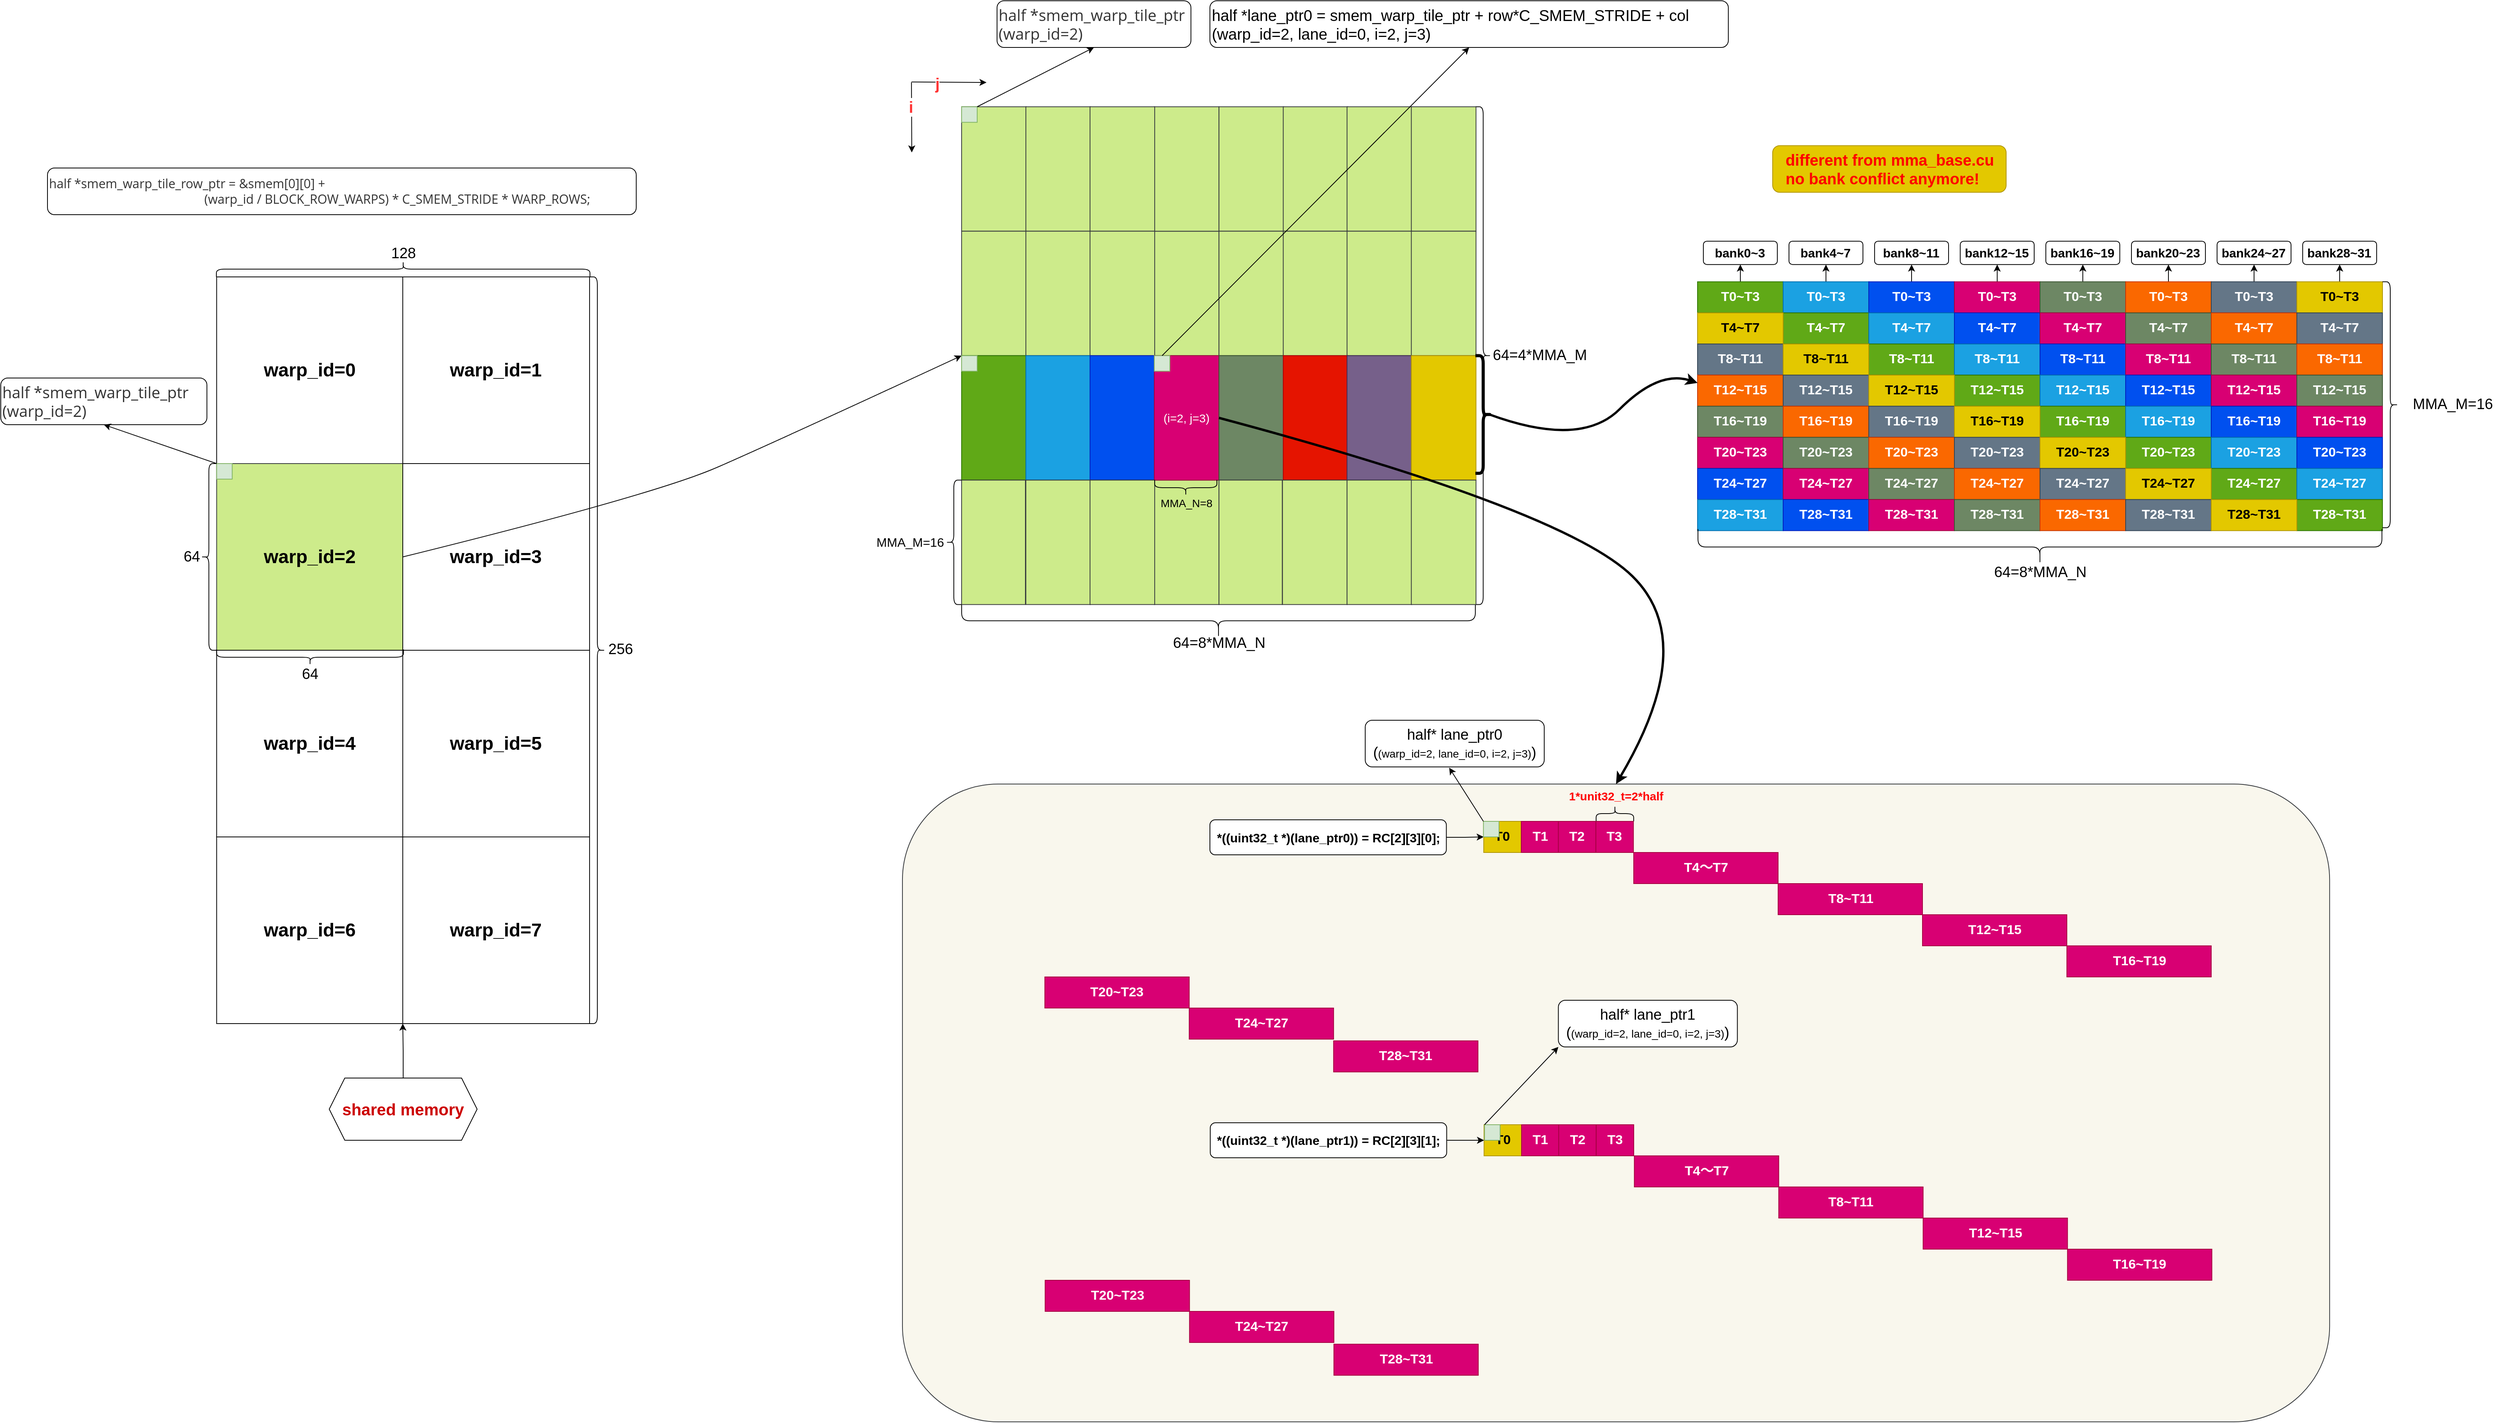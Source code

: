 <mxfile version="13.7.9" type="device"><diagram name="Page-1" id="_nR7e4XgD6fj8UJKNjDj"><mxGraphModel dx="4400" dy="-9368" grid="1" gridSize="10" guides="1" tooltips="1" connect="1" arrows="1" fold="1" page="1" pageScale="1" pageWidth="850" pageHeight="1100" math="0" shadow="0"><root><mxCell id="0"/><mxCell id="1" parent="0"/><mxCell id="BASvvJVavqTpIo9RgMH1-1875" value="" style="rounded=1;whiteSpace=wrap;html=1;fillColor=#f9f7ed;strokeColor=#36393d;" parent="1" vertex="1"><mxGeometry x="-501.53" y="12252" width="1833.64" height="820" as="geometry"/></mxCell><mxCell id="BASvvJVavqTpIo9RgMH1-1849" value="" style="rounded=0;whiteSpace=wrap;html=1;fillColor=#cdeb8b;strokeColor=#36393d;" parent="1" vertex="1"><mxGeometry x="-177.95" y="11861.25" width="83.09" height="160" as="geometry"/></mxCell><mxCell id="BASvvJVavqTpIo9RgMH1-1791" value="&lt;span style=&quot;box-sizing: border-box; caret-color: rgb(51, 51, 51); color: rgb(51, 51, 51); font-family: &amp;quot;Open Sans&amp;quot;, &amp;quot;Clear Sans&amp;quot;, &amp;quot;Helvetica Neue&amp;quot;, Helvetica, Arial, &amp;quot;Segoe UI Emoji&amp;quot;, sans-serif; font-size: 16px; orphans: 4; white-space-collapse: preserve; text-size-adjust: auto;&quot; class=&quot;md-plain md-expand&quot;&gt;half *smem_warp_tile_row_ptr = &amp;amp;smem[0][0]&lt;/span&gt;&lt;span style=&quot;box-sizing: border-box; caret-color: rgb(51, 51, 51); color: rgb(51, 51, 51); font-family: &amp;quot;Open Sans&amp;quot;, &amp;quot;Clear Sans&amp;quot;, &amp;quot;Helvetica Neue&amp;quot;, Helvetica, Arial, &amp;quot;Segoe UI Emoji&amp;quot;, sans-serif; font-size: 16px; orphans: 4; white-space-collapse: preserve; text-size-adjust: auto;&quot; class=&quot;md-plain md-expand&quot;&gt; + &lt;/span&gt;&lt;div style=&quot;&quot;&gt;&lt;span style=&quot;box-sizing: border-box; caret-color: rgb(51, 51, 51); color: rgb(51, 51, 51); font-family: &amp;quot;Open Sans&amp;quot;, &amp;quot;Clear Sans&amp;quot;, &amp;quot;Helvetica Neue&amp;quot;, Helvetica, Arial, &amp;quot;Segoe UI Emoji&amp;quot;, sans-serif; font-size: 16px; orphans: 4; white-space-collapse: preserve; text-size-adjust: auto;&quot; class=&quot;md-plain md-expand&quot;&gt;&lt;span style=&quot;white-space: pre;&quot;&gt;&#9;&lt;/span&gt;&lt;span style=&quot;white-space: pre;&quot;&gt;&#9;&lt;/span&gt;&lt;span style=&quot;white-space: pre;&quot;&gt;&#9;&lt;/span&gt;&lt;span style=&quot;white-space: pre;&quot;&gt;&#9;&lt;/span&gt;&lt;span style=&quot;white-space: pre;&quot;&gt;&#9;&lt;/span&gt;&lt;span style=&quot;white-space: pre;&quot;&gt;&#9;&lt;/span&gt;(warp_id / BLOCK_ROW_WARPS) * C_SMEM_STRIDE * WARP_ROWS;&lt;/span&gt;&lt;/div&gt;" style="rounded=1;whiteSpace=wrap;html=1;align=left;" parent="1" vertex="1"><mxGeometry x="-1600" y="11460" width="756.44" height="60" as="geometry"/></mxCell><mxCell id="BASvvJVavqTpIo9RgMH1-1794" value="&lt;b&gt;&lt;font style=&quot;font-size: 24px;&quot;&gt;warp_id=0&lt;/font&gt;&lt;/b&gt;" style="whiteSpace=wrap;html=1;aspect=fixed;" parent="1" vertex="1"><mxGeometry x="-1382.66" y="11600" width="240" height="240" as="geometry"/></mxCell><mxCell id="BASvvJVavqTpIo9RgMH1-1795" value="&lt;b&gt;&lt;font style=&quot;font-size: 24px;&quot;&gt;warp_id=1&lt;/font&gt;&lt;/b&gt;" style="whiteSpace=wrap;html=1;aspect=fixed;" parent="1" vertex="1"><mxGeometry x="-1143.52" y="11600" width="240" height="240" as="geometry"/></mxCell><mxCell id="BASvvJVavqTpIo9RgMH1-1796" value="&lt;b&gt;&lt;font style=&quot;font-size: 24px;&quot;&gt;warp_id=2&lt;/font&gt;&lt;/b&gt;" style="whiteSpace=wrap;html=1;aspect=fixed;fillColor=#cdeb8b;strokeColor=#36393d;" parent="1" vertex="1"><mxGeometry x="-1382.66" y="11840" width="240" height="240" as="geometry"/></mxCell><mxCell id="BASvvJVavqTpIo9RgMH1-1797" value="&lt;b&gt;&lt;font style=&quot;font-size: 24px;&quot;&gt;warp_id=3&lt;/font&gt;&lt;/b&gt;" style="whiteSpace=wrap;html=1;aspect=fixed;" parent="1" vertex="1"><mxGeometry x="-1143.52" y="11840" width="240" height="240" as="geometry"/></mxCell><mxCell id="BASvvJVavqTpIo9RgMH1-1798" value="&lt;b&gt;&lt;font style=&quot;font-size: 24px;&quot;&gt;warp_id=4&lt;/font&gt;&lt;/b&gt;" style="whiteSpace=wrap;html=1;aspect=fixed;" parent="1" vertex="1"><mxGeometry x="-1382.66" y="12080" width="240" height="240" as="geometry"/></mxCell><mxCell id="BASvvJVavqTpIo9RgMH1-1799" value="&lt;b&gt;&lt;font style=&quot;font-size: 24px;&quot;&gt;warp_id=5&lt;/font&gt;&lt;/b&gt;" style="whiteSpace=wrap;html=1;aspect=fixed;" parent="1" vertex="1"><mxGeometry x="-1143.52" y="12080" width="240" height="240" as="geometry"/></mxCell><mxCell id="BASvvJVavqTpIo9RgMH1-1800" value="&lt;b&gt;&lt;font style=&quot;font-size: 24px;&quot;&gt;warp_id=6&lt;/font&gt;&lt;/b&gt;" style="whiteSpace=wrap;html=1;aspect=fixed;" parent="1" vertex="1"><mxGeometry x="-1382.66" y="12320" width="240" height="240" as="geometry"/></mxCell><mxCell id="BASvvJVavqTpIo9RgMH1-1801" value="&lt;b&gt;&lt;font style=&quot;font-size: 24px;&quot;&gt;warp_id=7&lt;/font&gt;&lt;/b&gt;" style="whiteSpace=wrap;html=1;aspect=fixed;" parent="1" vertex="1"><mxGeometry x="-1143.52" y="12320" width="240" height="240" as="geometry"/></mxCell><mxCell id="BASvvJVavqTpIo9RgMH1-1802" value="" style="shape=curlyBracket;whiteSpace=wrap;html=1;rounded=1;flipH=1;labelPosition=right;verticalLabelPosition=middle;align=left;verticalAlign=middle;" parent="1" vertex="1"><mxGeometry x="-903.52" y="11600" width="20" height="960" as="geometry"/></mxCell><mxCell id="BASvvJVavqTpIo9RgMH1-1804" value="" style="shape=curlyBracket;whiteSpace=wrap;html=1;rounded=1;labelPosition=left;verticalLabelPosition=middle;align=right;verticalAlign=middle;rotation=90;" parent="1" vertex="1"><mxGeometry x="-1153" y="11350" width="20" height="480" as="geometry"/></mxCell><mxCell id="BASvvJVavqTpIo9RgMH1-1805" value="" style="shape=curlyBracket;whiteSpace=wrap;html=1;rounded=1;flipH=1;labelPosition=right;verticalLabelPosition=middle;align=left;verticalAlign=middle;rotation=-180;" parent="1" vertex="1"><mxGeometry x="-1402.66" y="11840" width="20" height="240" as="geometry"/></mxCell><mxCell id="BASvvJVavqTpIo9RgMH1-1806" value="&lt;font style=&quot;font-size: 19px;&quot;&gt;64&lt;/font&gt;" style="text;html=1;align=center;verticalAlign=middle;resizable=0;points=[];autosize=1;strokeColor=none;fillColor=none;" parent="1" vertex="1"><mxGeometry x="-1435.16" y="11940" width="40" height="40" as="geometry"/></mxCell><mxCell id="BASvvJVavqTpIo9RgMH1-1807" value="" style="shape=curlyBracket;whiteSpace=wrap;html=1;rounded=1;flipH=1;labelPosition=right;verticalLabelPosition=middle;align=left;verticalAlign=middle;rotation=90;" parent="1" vertex="1"><mxGeometry x="-1272.66" y="11969" width="20" height="240" as="geometry"/></mxCell><mxCell id="BASvvJVavqTpIo9RgMH1-1808" style="edgeStyle=orthogonalEdgeStyle;rounded=0;orthogonalLoop=1;jettySize=auto;html=1;entryX=0;entryY=1;entryDx=0;entryDy=0;" parent="1" source="BASvvJVavqTpIo9RgMH1-1809" target="BASvvJVavqTpIo9RgMH1-1801" edge="1"><mxGeometry relative="1" as="geometry"/></mxCell><mxCell id="BASvvJVavqTpIo9RgMH1-1809" value="&lt;div&gt;&lt;font color=&quot;#cc0000&quot; style=&quot;font-size: 21px;&quot;&gt;&lt;b&gt;shared memory&lt;/b&gt;&lt;/font&gt;&lt;/div&gt;" style="shape=hexagon;perimeter=hexagonPerimeter2;whiteSpace=wrap;html=1;fixedSize=1;" parent="1" vertex="1"><mxGeometry x="-1238" y="12630" width="190" height="80" as="geometry"/></mxCell><mxCell id="BASvvJVavqTpIo9RgMH1-1812" value="&lt;font style=&quot;font-size: 19px;&quot;&gt;128&lt;/font&gt;" style="text;html=1;align=center;verticalAlign=middle;resizable=0;points=[];autosize=1;strokeColor=none;fillColor=none;" parent="1" vertex="1"><mxGeometry x="-1173" y="11550" width="60" height="40" as="geometry"/></mxCell><mxCell id="BASvvJVavqTpIo9RgMH1-1813" value="&lt;font style=&quot;font-size: 19px;&quot;&gt;256&lt;/font&gt;" style="text;html=1;align=center;verticalAlign=middle;resizable=0;points=[];autosize=1;strokeColor=none;fillColor=none;" parent="1" vertex="1"><mxGeometry x="-894.16" y="12059" width="60" height="40" as="geometry"/></mxCell><mxCell id="BASvvJVavqTpIo9RgMH1-1814" value="" style="whiteSpace=wrap;html=1;aspect=fixed;fillColor=#d5e8d4;strokeColor=#82b366;" parent="1" vertex="1"><mxGeometry x="-1382.66" y="11840" width="20" height="20" as="geometry"/></mxCell><mxCell id="BASvvJVavqTpIo9RgMH1-1815" value="&lt;span style=&quot;box-sizing: border-box ; color: rgb(51 , 51 , 51) ; font-family: &amp;#34;open sans&amp;#34; , &amp;#34;clear sans&amp;#34; , &amp;#34;helvetica neue&amp;#34; , &amp;#34;helvetica&amp;#34; , &amp;#34;arial&amp;#34; , &amp;#34;segoe ui emoji&amp;#34; , sans-serif ; font-size: 20px&quot; class=&quot;md-plain md-expand&quot;&gt;&lt;font style=&quot;font-size: 20px&quot;&gt; half *smem_warp_tile_ptr&lt;/font&gt;&lt;/span&gt;&lt;div style=&quot;font-size: 20px&quot;&gt;&lt;span style=&quot;box-sizing: border-box ; color: rgb(51 , 51 , 51) ; font-family: &amp;#34;open sans&amp;#34; , &amp;#34;clear sans&amp;#34; , &amp;#34;helvetica neue&amp;#34; , &amp;#34;helvetica&amp;#34; , &amp;#34;arial&amp;#34; , &amp;#34;segoe ui emoji&amp;#34; , sans-serif&quot; class=&quot;md-plain md-expand&quot;&gt;&lt;font style=&quot;font-size: 20px&quot;&gt; (warp_id=2)&lt;/font&gt;&lt;/span&gt;&lt;/div&gt;" style="rounded=1;whiteSpace=wrap;html=1;align=left;" parent="1" vertex="1"><mxGeometry x="-1660" y="11730" width="264.84" height="60" as="geometry"/></mxCell><mxCell id="BASvvJVavqTpIo9RgMH1-1816" value="" style="endArrow=classic;html=1;rounded=0;exitX=0;exitY=0;exitDx=0;exitDy=0;entryX=0.5;entryY=1;entryDx=0;entryDy=0;" parent="1" source="BASvvJVavqTpIo9RgMH1-1814" target="BASvvJVavqTpIo9RgMH1-1815" edge="1"><mxGeometry width="50" height="50" relative="1" as="geometry"><mxPoint x="-1620" y="11950" as="sourcePoint"/><mxPoint x="-1570" y="11900" as="targetPoint"/></mxGeometry></mxCell><mxCell id="BASvvJVavqTpIo9RgMH1-1818" value="" style="rounded=0;whiteSpace=wrap;html=1;fillColor=#cdeb8b;strokeColor=#36393d;" parent="1" vertex="1"><mxGeometry x="-177.95" y="11541.25" width="83.09" height="160" as="geometry"/></mxCell><mxCell id="BASvvJVavqTpIo9RgMH1-1819" value="" style="rounded=0;whiteSpace=wrap;html=1;fillColor=#cdeb8b;strokeColor=#36393d;" parent="1" vertex="1"><mxGeometry x="-177.95" y="11381.25" width="83.09" height="160" as="geometry"/></mxCell><mxCell id="BASvvJVavqTpIo9RgMH1-1820" value="" style="rounded=0;whiteSpace=wrap;html=1;fillColor=#cdeb8b;strokeColor=#36393d;" parent="1" vertex="1"><mxGeometry x="-425.55" y="11381.25" width="83.09" height="160" as="geometry"/></mxCell><mxCell id="BASvvJVavqTpIo9RgMH1-1821" value="&lt;font style=&quot;font-size: 14px;&quot;&gt;MMA_N=8&lt;/font&gt;" style="text;html=1;align=center;verticalAlign=middle;resizable=0;points=[];autosize=1;strokeColor=none;fillColor=none;" parent="1" vertex="1"><mxGeometry x="-181.67" y="11876" width="90" height="30" as="geometry"/></mxCell><mxCell id="BASvvJVavqTpIo9RgMH1-1822" value="" style="shape=curlyBracket;whiteSpace=wrap;html=1;rounded=1;labelPosition=left;verticalLabelPosition=middle;align=right;verticalAlign=middle;rotation=-90;size=0.5;" parent="1" vertex="1"><mxGeometry x="-118.51" y="11712.16" width="46.08" height="660" as="geometry"/></mxCell><mxCell id="BASvvJVavqTpIo9RgMH1-1823" value="&lt;font style=&quot;font-size: 19px;&quot;&gt;64=8*MMA_N&lt;/font&gt;" style="text;html=1;align=center;verticalAlign=middle;resizable=0;points=[];autosize=1;strokeColor=none;fillColor=none;" parent="1" vertex="1"><mxGeometry x="-165.47" y="12051.25" width="140" height="40" as="geometry"/></mxCell><mxCell id="BASvvJVavqTpIo9RgMH1-1824" value="" style="shape=curlyBracket;whiteSpace=wrap;html=1;rounded=1;flipH=1;labelPosition=right;verticalLabelPosition=middle;align=left;verticalAlign=middle;rotation=0;" parent="1" vertex="1"><mxGeometry x="234.61" y="11381.25" width="20" height="640" as="geometry"/></mxCell><mxCell id="BASvvJVavqTpIo9RgMH1-1825" value="" style="rounded=0;whiteSpace=wrap;html=1;fillColor=#cdeb8b;strokeColor=#36393d;" parent="1" vertex="1"><mxGeometry x="-342.96" y="11381.25" width="83.09" height="160" as="geometry"/></mxCell><mxCell id="BASvvJVavqTpIo9RgMH1-1826" value="" style="rounded=0;whiteSpace=wrap;html=1;fillColor=#cdeb8b;strokeColor=#36393d;" parent="1" vertex="1"><mxGeometry x="-260.54" y="11381.25" width="83.09" height="160" as="geometry"/></mxCell><mxCell id="BASvvJVavqTpIo9RgMH1-1827" value="" style="rounded=0;whiteSpace=wrap;html=1;fillColor=#cdeb8b;strokeColor=#36393d;" parent="1" vertex="1"><mxGeometry x="-94.86" y="11381.25" width="83.09" height="160" as="geometry"/></mxCell><mxCell id="BASvvJVavqTpIo9RgMH1-1828" value="" style="rounded=0;whiteSpace=wrap;html=1;fillColor=#cdeb8b;strokeColor=#36393d;" parent="1" vertex="1"><mxGeometry x="-12.27" y="11381.25" width="83.09" height="160" as="geometry"/></mxCell><mxCell id="BASvvJVavqTpIo9RgMH1-1829" value="" style="rounded=0;whiteSpace=wrap;html=1;fillColor=#cdeb8b;strokeColor=#36393d;" parent="1" vertex="1"><mxGeometry x="69.69" y="11381.25" width="83.09" height="160" as="geometry"/></mxCell><mxCell id="BASvvJVavqTpIo9RgMH1-1830" value="" style="rounded=0;whiteSpace=wrap;html=1;fillColor=#cdeb8b;strokeColor=#36393d;" parent="1" vertex="1"><mxGeometry x="152.28" y="11381.25" width="83.09" height="160" as="geometry"/></mxCell><mxCell id="BASvvJVavqTpIo9RgMH1-1831" value="" style="rounded=0;whiteSpace=wrap;html=1;fillColor=#cdeb8b;strokeColor=#36393d;" parent="1" vertex="1"><mxGeometry x="-425.55" y="11541.25" width="83.09" height="160" as="geometry"/></mxCell><mxCell id="BASvvJVavqTpIo9RgMH1-1832" value="" style="rounded=0;whiteSpace=wrap;html=1;fillColor=#cdeb8b;strokeColor=#36393d;" parent="1" vertex="1"><mxGeometry x="-342.96" y="11541.25" width="83.09" height="160" as="geometry"/></mxCell><mxCell id="BASvvJVavqTpIo9RgMH1-1833" value="" style="rounded=0;whiteSpace=wrap;html=1;fillColor=#cdeb8b;strokeColor=#36393d;" parent="1" vertex="1"><mxGeometry x="-260.54" y="11541.25" width="83.09" height="160" as="geometry"/></mxCell><mxCell id="BASvvJVavqTpIo9RgMH1-1834" value="" style="rounded=0;whiteSpace=wrap;html=1;fillColor=#cdeb8b;strokeColor=#36393d;" parent="1" vertex="1"><mxGeometry x="-94.86" y="11541.25" width="83.09" height="160" as="geometry"/></mxCell><mxCell id="BASvvJVavqTpIo9RgMH1-1835" value="" style="rounded=0;whiteSpace=wrap;html=1;fillColor=#cdeb8b;strokeColor=#36393d;" parent="1" vertex="1"><mxGeometry x="-12.27" y="11541.25" width="83.09" height="160" as="geometry"/></mxCell><mxCell id="BASvvJVavqTpIo9RgMH1-1836" value="" style="rounded=0;whiteSpace=wrap;html=1;fillColor=#cdeb8b;strokeColor=#36393d;" parent="1" vertex="1"><mxGeometry x="69.69" y="11541.25" width="83.09" height="160" as="geometry"/></mxCell><mxCell id="BASvvJVavqTpIo9RgMH1-1837" value="" style="rounded=0;whiteSpace=wrap;html=1;fillColor=#cdeb8b;strokeColor=#36393d;" parent="1" vertex="1"><mxGeometry x="152.28" y="11541.25" width="83.09" height="160" as="geometry"/></mxCell><mxCell id="BASvvJVavqTpIo9RgMH1-1838" value="" style="rounded=0;whiteSpace=wrap;html=1;fillColor=#60a917;strokeColor=#2D7600;fontColor=#ffffff;" parent="1" vertex="1"><mxGeometry x="-425.55" y="11701.25" width="83.09" height="160" as="geometry"/></mxCell><mxCell id="BASvvJVavqTpIo9RgMH1-1839" value="" style="rounded=0;whiteSpace=wrap;html=1;fillColor=#1ba1e2;strokeColor=#006EAF;fontColor=#ffffff;" parent="1" vertex="1"><mxGeometry x="-342.96" y="11701.25" width="83.09" height="160" as="geometry"/></mxCell><mxCell id="BASvvJVavqTpIo9RgMH1-1840" value="" style="rounded=0;whiteSpace=wrap;html=1;fillColor=#0050ef;strokeColor=#001DBC;fontColor=#ffffff;" parent="1" vertex="1"><mxGeometry x="-260.54" y="11701.25" width="83.09" height="160" as="geometry"/></mxCell><mxCell id="BASvvJVavqTpIo9RgMH1-1841" value="&lt;span style=&quot;font-size: 15px;&quot;&gt;(i=2, j=3)&lt;/span&gt;" style="rounded=0;whiteSpace=wrap;html=1;fillColor=#d80073;fontColor=#ffffff;strokeColor=#A50040;" parent="1" vertex="1"><mxGeometry x="-177.95" y="11701.25" width="83.09" height="160" as="geometry"/></mxCell><mxCell id="BASvvJVavqTpIo9RgMH1-1842" value="" style="rounded=0;whiteSpace=wrap;html=1;fillColor=#6d8764;strokeColor=#3A5431;fontColor=#ffffff;" parent="1" vertex="1"><mxGeometry x="-94.86" y="11701.25" width="83.09" height="160" as="geometry"/></mxCell><mxCell id="BASvvJVavqTpIo9RgMH1-1843" value="" style="rounded=0;whiteSpace=wrap;html=1;fillColor=#e51400;strokeColor=#B20000;fontColor=#ffffff;" parent="1" vertex="1"><mxGeometry x="-12.27" y="11701.25" width="83.09" height="160" as="geometry"/></mxCell><mxCell id="BASvvJVavqTpIo9RgMH1-1844" value="" style="rounded=0;whiteSpace=wrap;html=1;fillColor=#76608a;strokeColor=#432D57;fontColor=#ffffff;" parent="1" vertex="1"><mxGeometry x="69.69" y="11701.25" width="83.09" height="160" as="geometry"/></mxCell><mxCell id="BASvvJVavqTpIo9RgMH1-1845" value="" style="rounded=0;whiteSpace=wrap;html=1;fillColor=#e3c800;strokeColor=#B09500;fontColor=#000000;" parent="1" vertex="1"><mxGeometry x="152.28" y="11701.25" width="83.09" height="160" as="geometry"/></mxCell><mxCell id="BASvvJVavqTpIo9RgMH1-1846" value="" style="rounded=0;whiteSpace=wrap;html=1;fillColor=#cdeb8b;strokeColor=#36393d;" parent="1" vertex="1"><mxGeometry x="-425.55" y="11861.25" width="82" height="160" as="geometry"/></mxCell><mxCell id="BASvvJVavqTpIo9RgMH1-1847" value="" style="rounded=0;whiteSpace=wrap;html=1;fillColor=#cdeb8b;strokeColor=#36393d;" parent="1" vertex="1"><mxGeometry x="-342.96" y="11861.25" width="83.09" height="160" as="geometry"/></mxCell><mxCell id="BASvvJVavqTpIo9RgMH1-1848" value="" style="rounded=0;whiteSpace=wrap;html=1;fillColor=#cdeb8b;strokeColor=#36393d;" parent="1" vertex="1"><mxGeometry x="-260.54" y="11861.25" width="83.09" height="160" as="geometry"/></mxCell><mxCell id="BASvvJVavqTpIo9RgMH1-1850" value="" style="rounded=0;whiteSpace=wrap;html=1;fillColor=#cdeb8b;strokeColor=#36393d;" parent="1" vertex="1"><mxGeometry x="-94.86" y="11861.25" width="81.31" height="160" as="geometry"/></mxCell><mxCell id="BASvvJVavqTpIo9RgMH1-1851" value="" style="rounded=0;whiteSpace=wrap;html=1;fillColor=#cdeb8b;strokeColor=#36393d;" parent="1" vertex="1"><mxGeometry x="-13.27" y="11861.25" width="83.09" height="160" as="geometry"/></mxCell><mxCell id="BASvvJVavqTpIo9RgMH1-1852" value="" style="rounded=0;whiteSpace=wrap;html=1;fillColor=#cdeb8b;strokeColor=#36393d;" parent="1" vertex="1"><mxGeometry x="69.69" y="11861.25" width="83.09" height="160" as="geometry"/></mxCell><mxCell id="BASvvJVavqTpIo9RgMH1-1853" value="" style="rounded=0;whiteSpace=wrap;html=1;fillColor=#cdeb8b;strokeColor=#36393d;" parent="1" vertex="1"><mxGeometry x="152.28" y="11861.25" width="83.09" height="160" as="geometry"/></mxCell><mxCell id="BASvvJVavqTpIo9RgMH1-1854" value="&lt;font style=&quot;font-size: 16px;&quot;&gt;MMA_M=16&lt;/font&gt;" style="text;html=1;align=center;verticalAlign=middle;resizable=0;points=[];autosize=1;strokeColor=none;fillColor=none;rotation=0;" parent="1" vertex="1"><mxGeometry x="-547" y="11926.25" width="110" height="30" as="geometry"/></mxCell><mxCell id="BASvvJVavqTpIo9RgMH1-1855" value="" style="shape=curlyBracket;whiteSpace=wrap;html=1;rounded=1;labelPosition=left;verticalLabelPosition=middle;align=right;verticalAlign=middle;rotation=0;" parent="1" vertex="1"><mxGeometry x="-445.55" y="11861.25" width="20" height="160" as="geometry"/></mxCell><mxCell id="BASvvJVavqTpIo9RgMH1-1856" value="" style="shape=curlyBracket;whiteSpace=wrap;html=1;rounded=1;labelPosition=left;verticalLabelPosition=middle;align=right;verticalAlign=middle;rotation=-90;" parent="1" vertex="1"><mxGeometry x="-147.51" y="11831" width="20" height="80" as="geometry"/></mxCell><mxCell id="BASvvJVavqTpIo9RgMH1-1858" value="" style="whiteSpace=wrap;html=1;aspect=fixed;fillColor=#d5e8d4;strokeColor=#82b366;" parent="1" vertex="1"><mxGeometry x="-425.51" y="11381.25" width="20" height="20" as="geometry"/></mxCell><mxCell id="BASvvJVavqTpIo9RgMH1-1859" value="&lt;span class=&quot;md-plain md-expand&quot; style=&quot;box-sizing: border-box ; color: rgb(51 , 51 , 51) ; font-family: &amp;#34;open sans&amp;#34; , &amp;#34;clear sans&amp;#34; , &amp;#34;helvetica neue&amp;#34; , &amp;#34;helvetica&amp;#34; , &amp;#34;arial&amp;#34; , &amp;#34;segoe ui emoji&amp;#34; , sans-serif ; font-size: 20px&quot;&gt;half *smem_warp_tile_ptr&lt;/span&gt;&lt;div style=&quot;font-size: 20px&quot;&gt;&lt;span class=&quot;md-plain md-expand&quot; style=&quot;box-sizing: border-box ; color: rgb(51 , 51 , 51) ; font-family: &amp;#34;open sans&amp;#34; , &amp;#34;clear sans&amp;#34; , &amp;#34;helvetica neue&amp;#34; , &amp;#34;helvetica&amp;#34; , &amp;#34;arial&amp;#34; , &amp;#34;segoe ui emoji&amp;#34; , sans-serif&quot;&gt;(warp_id=2)&lt;/span&gt;&lt;/div&gt;" style="rounded=1;whiteSpace=wrap;html=1;align=left;" parent="1" vertex="1"><mxGeometry x="-380" y="11245" width="249.12" height="60" as="geometry"/></mxCell><mxCell id="BASvvJVavqTpIo9RgMH1-1860" value="" style="endArrow=classic;html=1;rounded=0;exitX=1;exitY=0;exitDx=0;exitDy=0;entryX=0.5;entryY=1;entryDx=0;entryDy=0;" parent="1" source="BASvvJVavqTpIo9RgMH1-1858" target="BASvvJVavqTpIo9RgMH1-1859" edge="1"><mxGeometry width="50" height="50" relative="1" as="geometry"><mxPoint x="-493.08" y="11401.25" as="sourcePoint"/><mxPoint x="-619.08" y="11351.25" as="targetPoint"/></mxGeometry></mxCell><mxCell id="BASvvJVavqTpIo9RgMH1-1861" value="&lt;div style=&quot;font-size: 20px&quot;&gt;&lt;div&gt;&lt;div&gt;&lt;font style=&quot;font-size: 20px&quot;&gt;half *lane_ptr0 = smem_warp_tile_ptr +&amp;nbsp;&lt;/font&gt;&lt;span&gt;row*C_SMEM_STRIDE + col&lt;/span&gt;&lt;/div&gt;&lt;/div&gt;&lt;div&gt;&lt;span&gt;(warp_id=2, lane_id=0, i=2, j=3)&lt;/span&gt;&lt;br&gt;&lt;/div&gt;&lt;/div&gt;" style="rounded=1;whiteSpace=wrap;html=1;align=left;" parent="1" vertex="1"><mxGeometry x="-106.5" y="11245" width="666.07" height="60" as="geometry"/></mxCell><mxCell id="BASvvJVavqTpIo9RgMH1-1862" value="" style="whiteSpace=wrap;html=1;aspect=fixed;fillColor=#d5e8d4;strokeColor=#82b366;" parent="1" vertex="1"><mxGeometry x="-177.95" y="11701.25" width="20" height="20" as="geometry"/></mxCell><mxCell id="BASvvJVavqTpIo9RgMH1-1863" value="" style="endArrow=classic;html=1;rounded=0;exitX=0.5;exitY=0;exitDx=0;exitDy=0;entryX=0.5;entryY=1;entryDx=0;entryDy=0;" parent="1" source="BASvvJVavqTpIo9RgMH1-1862" target="BASvvJVavqTpIo9RgMH1-1861" edge="1"><mxGeometry width="50" height="50" relative="1" as="geometry"><mxPoint x="-415.55" y="11391" as="sourcePoint"/><mxPoint x="-490.55" y="11320" as="targetPoint"/></mxGeometry></mxCell><mxCell id="BASvvJVavqTpIo9RgMH1-1868" value="" style="endArrow=classic;html=1;rounded=0;" parent="1" edge="1"><mxGeometry width="50" height="50" relative="1" as="geometry"><mxPoint x="-489.96" y="11350" as="sourcePoint"/><mxPoint x="-489.55" y="11440" as="targetPoint"/></mxGeometry></mxCell><mxCell id="BASvvJVavqTpIo9RgMH1-1871" value="&lt;font color=&quot;#ff3333&quot; style=&quot;font-size: 20px&quot;&gt;&lt;b&gt;i&lt;/b&gt;&lt;/font&gt;" style="edgeLabel;html=1;align=center;verticalAlign=middle;resizable=0;points=[];" parent="BASvvJVavqTpIo9RgMH1-1868" vertex="1" connectable="0"><mxGeometry x="-0.32" y="-1" relative="1" as="geometry"><mxPoint as="offset"/></mxGeometry></mxCell><mxCell id="BASvvJVavqTpIo9RgMH1-1872" value="" style="endArrow=classic;html=1;rounded=0;" parent="1" edge="1"><mxGeometry width="50" height="50" relative="1" as="geometry"><mxPoint x="-490" y="11349.41" as="sourcePoint"/><mxPoint x="-393.55" y="11350" as="targetPoint"/></mxGeometry></mxCell><mxCell id="BASvvJVavqTpIo9RgMH1-1873" value="&lt;font color=&quot;#ff3333&quot; style=&quot;font-size: 20px&quot;&gt;&lt;b&gt;j&lt;/b&gt;&lt;/font&gt;" style="edgeLabel;html=1;align=center;verticalAlign=middle;resizable=0;points=[];" parent="BASvvJVavqTpIo9RgMH1-1872" vertex="1" connectable="0"><mxGeometry x="-0.32" y="-1" relative="1" as="geometry"><mxPoint as="offset"/></mxGeometry></mxCell><mxCell id="BASvvJVavqTpIo9RgMH1-1877" value="&lt;font style=&quot;font-size: 17px;&quot;&gt;&lt;b&gt;T0&lt;/b&gt;&lt;/font&gt;" style="rounded=0;whiteSpace=wrap;html=1;fillColor=#e3c800;strokeColor=#B09500;fontColor=#000000;" parent="1" vertex="1"><mxGeometry x="245.29" y="12300" width="48.21" height="40" as="geometry"/></mxCell><mxCell id="BASvvJVavqTpIo9RgMH1-1910" value="&lt;font style=&quot;font-size: 17px;&quot;&gt;&lt;b&gt;T0&lt;/b&gt;&lt;/font&gt;" style="rounded=0;whiteSpace=wrap;html=1;fillColor=#e3c800;strokeColor=#B09500;fontColor=#000000;" parent="1" vertex="1"><mxGeometry x="245.72" y="12690" width="48.21" height="40" as="geometry"/></mxCell><mxCell id="BASvvJVavqTpIo9RgMH1-1942" value="" style="shape=curlyBracket;whiteSpace=wrap;html=1;rounded=1;labelPosition=left;verticalLabelPosition=middle;align=right;verticalAlign=middle;rotation=90;" parent="1" vertex="1"><mxGeometry x="403.82" y="12265.88" width="20" height="48.24" as="geometry"/></mxCell><mxCell id="BASvvJVavqTpIo9RgMH1-1943" value="&lt;font color=&quot;#ff0000&quot; style=&quot;font-size: 15px;&quot;&gt;&lt;b&gt;1*unit32_t=2*half&lt;/b&gt;&lt;/font&gt;" style="text;html=1;align=center;verticalAlign=middle;resizable=0;points=[];autosize=1;strokeColor=none;fillColor=none;" parent="1" vertex="1"><mxGeometry x="345.29" y="12252" width="140" height="30" as="geometry"/></mxCell><mxCell id="BASvvJVavqTpIo9RgMH1-1952" style="edgeStyle=orthogonalEdgeStyle;rounded=0;orthogonalLoop=1;jettySize=auto;html=1;entryX=0;entryY=0.5;entryDx=0;entryDy=0;exitX=1;exitY=0.5;exitDx=0;exitDy=0;" parent="1" source="BASvvJVavqTpIo9RgMH1-1944" target="BASvvJVavqTpIo9RgMH1-1877" edge="1"><mxGeometry relative="1" as="geometry"><mxPoint x="54.95" y="12320" as="sourcePoint"/></mxGeometry></mxCell><mxCell id="BASvvJVavqTpIo9RgMH1-1944" value="&lt;div&gt;&lt;span style=&quot;background-color: initial;&quot;&gt;&lt;span style=&quot;font-size: 16px;&quot;&gt;&lt;b&gt;*((uint32_t *)(lane_ptr0)) =&amp;nbsp;&lt;/b&gt;&lt;/span&gt;&lt;/span&gt;&lt;font style=&quot;font-size: 16px;&quot;&gt;&lt;b&gt;RC[2&lt;/b&gt;&lt;/font&gt;&lt;b style=&quot;background-color: initial; font-size: 16px;&quot;&gt;][3][0]&lt;/b&gt;&lt;span style=&quot;background-color: initial;&quot;&gt;&lt;span style=&quot;font-size: 16px;&quot;&gt;&lt;b&gt;;&lt;/b&gt;&lt;/span&gt;&lt;br&gt;&lt;/span&gt;&lt;/div&gt;" style="rounded=1;whiteSpace=wrap;html=1;" parent="1" vertex="1"><mxGeometry x="-106.5" y="12298" width="303.77" height="45" as="geometry"/></mxCell><mxCell id="BASvvJVavqTpIo9RgMH1-1946" value="&lt;font style=&quot;font-size: 19px;&quot;&gt;half* lane_ptr0&lt;/font&gt;&lt;div&gt;&lt;font style=&quot;font-size: 19px;&quot;&gt;(&lt;/font&gt;&lt;span style=&quot;font-size: 14px; text-align: left; background-color: initial;&quot;&gt;(warp_id=2, lane_id=0, i=2, j=3)&lt;/span&gt;&lt;span style=&quot;font-size: 19px; background-color: initial;&quot;&gt;)&lt;/span&gt;&lt;/div&gt;" style="rounded=1;whiteSpace=wrap;html=1;" parent="1" vertex="1"><mxGeometry x="93.04" y="12170" width="230" height="60" as="geometry"/></mxCell><mxCell id="BASvvJVavqTpIo9RgMH1-1947" value="" style="whiteSpace=wrap;html=1;aspect=fixed;fillColor=#d5e8d4;strokeColor=#82b366;" parent="1" vertex="1"><mxGeometry x="244.9" y="12300" width="20" height="20" as="geometry"/></mxCell><mxCell id="BASvvJVavqTpIo9RgMH1-1948" value="" style="endArrow=classic;html=1;rounded=0;exitX=0;exitY=0;exitDx=0;exitDy=0;entryX=0.469;entryY=1.017;entryDx=0;entryDy=0;entryPerimeter=0;" parent="1" source="BASvvJVavqTpIo9RgMH1-1947" target="BASvvJVavqTpIo9RgMH1-1946" edge="1"><mxGeometry width="50" height="50" relative="1" as="geometry"><mxPoint x="200.68" y="12090" as="sourcePoint"/><mxPoint x="250.68" y="12040" as="targetPoint"/></mxGeometry></mxCell><mxCell id="BASvvJVavqTpIo9RgMH1-1949" value="&lt;font style=&quot;font-size: 19px;&quot;&gt;half* lane_ptr1&lt;/font&gt;&lt;div&gt;&lt;font style=&quot;font-size: 19px;&quot;&gt;(&lt;/font&gt;&lt;span style=&quot;font-size: 14px; text-align: left; background-color: initial;&quot;&gt;(warp_id=2, lane_id=0, i=2, j=3)&lt;/span&gt;&lt;span style=&quot;font-size: 19px; background-color: initial;&quot;&gt;)&lt;/span&gt;&lt;/div&gt;" style="rounded=1;whiteSpace=wrap;html=1;" parent="1" vertex="1"><mxGeometry x="341.19" y="12530" width="230" height="60" as="geometry"/></mxCell><mxCell id="BASvvJVavqTpIo9RgMH1-1951" value="" style="whiteSpace=wrap;html=1;aspect=fixed;fillColor=#d5e8d4;strokeColor=#82b366;" parent="1" vertex="1"><mxGeometry x="246.33" y="12690" width="20" height="20" as="geometry"/></mxCell><mxCell id="BASvvJVavqTpIo9RgMH1-1953" value="&lt;div&gt;&lt;span style=&quot;background-color: initial;&quot;&gt;&lt;span style=&quot;font-size: 16px;&quot;&gt;&lt;b&gt;*((uint32_t *)(lane_ptr1)) =&amp;nbsp;&lt;/b&gt;&lt;/span&gt;&lt;/span&gt;&lt;font style=&quot;font-size: 16px;&quot;&gt;&lt;b&gt;RC[2&lt;/b&gt;&lt;/font&gt;&lt;b style=&quot;background-color: initial; font-size: 16px;&quot;&gt;][3][1]&lt;/b&gt;&lt;span style=&quot;background-color: initial;&quot;&gt;&lt;span style=&quot;font-size: 16px;&quot;&gt;&lt;b&gt;;&lt;/b&gt;&lt;/span&gt;&lt;br&gt;&lt;/span&gt;&lt;/div&gt;" style="rounded=1;whiteSpace=wrap;html=1;" parent="1" vertex="1"><mxGeometry x="-106.07" y="12687.5" width="303.77" height="45" as="geometry"/></mxCell><mxCell id="BASvvJVavqTpIo9RgMH1-1956" value="" style="endArrow=classic;html=1;rounded=0;entryX=0;entryY=0.5;entryDx=0;entryDy=0;exitX=1;exitY=0.5;exitDx=0;exitDy=0;" parent="1" source="BASvvJVavqTpIo9RgMH1-1953" target="BASvvJVavqTpIo9RgMH1-1910" edge="1"><mxGeometry width="50" height="50" relative="1" as="geometry"><mxPoint x="63.93" y="12709.84" as="sourcePoint"/><mxPoint x="-72.87" y="12480" as="targetPoint"/></mxGeometry></mxCell><mxCell id="BASvvJVavqTpIo9RgMH1-1957" value="" style="curved=1;endArrow=classic;html=1;rounded=0;exitX=0;exitY=0.5;exitDx=0;exitDy=0;entryX=0;entryY=0;entryDx=0;entryDy=0;" parent="1" source="BASvvJVavqTpIo9RgMH1-1797" target="BASvvJVavqTpIo9RgMH1-1838" edge="1"><mxGeometry width="50" height="50" relative="1" as="geometry"><mxPoint x="-790" y="12190" as="sourcePoint"/><mxPoint x="-740" y="12140" as="targetPoint"/><Array as="points"><mxPoint x="-820" y="11880"/><mxPoint x="-660" y="11810"/></Array></mxGeometry></mxCell><mxCell id="BASvvJVavqTpIo9RgMH1-1958" value="&lt;font style=&quot;font-size: 19px;&quot;&gt;64=4*MMA_M&lt;/font&gt;" style="text;html=1;align=center;verticalAlign=middle;resizable=0;points=[];autosize=1;strokeColor=none;fillColor=none;" parent="1" vertex="1"><mxGeometry x="247.33" y="11681.25" width="140" height="40" as="geometry"/></mxCell><mxCell id="c1Gg1KTa5NbeonAgseOG-1" value="" style="whiteSpace=wrap;html=1;aspect=fixed;fillColor=#d5e8d4;strokeColor=#82b366;" parent="1" vertex="1"><mxGeometry x="-425.51" y="11701.25" width="20" height="20" as="geometry"/></mxCell><mxCell id="Th7dUQg2jMdYNfnsklQF-50" style="edgeStyle=orthogonalEdgeStyle;rounded=0;orthogonalLoop=1;jettySize=auto;html=1;" parent="1" source="Th7dUQg2jMdYNfnsklQF-10" target="Th7dUQg2jMdYNfnsklQF-27" edge="1"><mxGeometry relative="1" as="geometry"/></mxCell><mxCell id="Th7dUQg2jMdYNfnsklQF-10" value="&lt;b style=&quot;font-size: 17px;&quot;&gt;T0~T3&lt;/b&gt;" style="rounded=0;whiteSpace=wrap;html=1;fillColor=#60a917;strokeColor=#2D7600;fontColor=#ffffff;" parent="1" vertex="1"><mxGeometry x="520" y="11606.25" width="110" height="40" as="geometry"/></mxCell><mxCell id="Th7dUQg2jMdYNfnsklQF-27" value="&lt;font style=&quot;font-size: 16px;&quot;&gt;&lt;b&gt;bank0~3&lt;/b&gt;&lt;/font&gt;" style="rounded=1;whiteSpace=wrap;html=1;" parent="1" vertex="1"><mxGeometry x="527.48" y="11554.09" width="95.03" height="30" as="geometry"/></mxCell><mxCell id="Th7dUQg2jMdYNfnsklQF-28" value="&lt;font style=&quot;font-size: 16px;&quot;&gt;&lt;b&gt;bank4~7&lt;/b&gt;&lt;/font&gt;" style="rounded=1;whiteSpace=wrap;html=1;" parent="1" vertex="1"><mxGeometry x="637.48" y="11554.09" width="95.03" height="30" as="geometry"/></mxCell><mxCell id="Th7dUQg2jMdYNfnsklQF-29" value="&lt;font style=&quot;font-size: 16px;&quot;&gt;&lt;b&gt;bank8~11&lt;/b&gt;&lt;/font&gt;" style="rounded=1;whiteSpace=wrap;html=1;" parent="1" vertex="1"><mxGeometry x="747.48" y="11554.09" width="95.03" height="30" as="geometry"/></mxCell><mxCell id="Th7dUQg2jMdYNfnsklQF-30" value="&lt;font style=&quot;font-size: 16px;&quot;&gt;&lt;b&gt;bank12~15&lt;/b&gt;&lt;/font&gt;" style="rounded=1;whiteSpace=wrap;html=1;" parent="1" vertex="1"><mxGeometry x="857.49" y="11554.09" width="95.03" height="30" as="geometry"/></mxCell><mxCell id="Th7dUQg2jMdYNfnsklQF-31" value="&lt;font style=&quot;font-size: 16px;&quot;&gt;&lt;b&gt;bank16~19&lt;/b&gt;&lt;/font&gt;" style="rounded=1;whiteSpace=wrap;html=1;" parent="1" vertex="1"><mxGeometry x="967.49" y="11554.09" width="95.03" height="30" as="geometry"/></mxCell><mxCell id="Th7dUQg2jMdYNfnsklQF-32" value="&lt;font style=&quot;font-size: 16px;&quot;&gt;&lt;b&gt;bank20~23&lt;/b&gt;&lt;/font&gt;" style="rounded=1;whiteSpace=wrap;html=1;" parent="1" vertex="1"><mxGeometry x="1077.49" y="11554.09" width="95.03" height="30" as="geometry"/></mxCell><mxCell id="Th7dUQg2jMdYNfnsklQF-33" value="&lt;font style=&quot;font-size: 16px;&quot;&gt;&lt;b&gt;bank24~27&lt;/b&gt;&lt;/font&gt;" style="rounded=1;whiteSpace=wrap;html=1;" parent="1" vertex="1"><mxGeometry x="1187.49" y="11554.09" width="95.03" height="30" as="geometry"/></mxCell><mxCell id="Th7dUQg2jMdYNfnsklQF-34" value="&lt;font style=&quot;font-size: 16px;&quot;&gt;&lt;b&gt;bank28~31&lt;/b&gt;&lt;/font&gt;" style="rounded=1;whiteSpace=wrap;html=1;" parent="1" vertex="1"><mxGeometry x="1297.49" y="11554.09" width="95.03" height="30" as="geometry"/></mxCell><mxCell id="Th7dUQg2jMdYNfnsklQF-51" style="edgeStyle=orthogonalEdgeStyle;rounded=0;orthogonalLoop=1;jettySize=auto;html=1;" parent="1" source="Th7dUQg2jMdYNfnsklQF-43" target="Th7dUQg2jMdYNfnsklQF-28" edge="1"><mxGeometry relative="1" as="geometry"/></mxCell><mxCell id="Th7dUQg2jMdYNfnsklQF-43" value="&lt;b style=&quot;font-size: 17px;&quot;&gt;T0~T3&lt;/b&gt;" style="rounded=0;whiteSpace=wrap;html=1;fillColor=#1ba1e2;strokeColor=#006EAF;fontColor=#ffffff;" parent="1" vertex="1"><mxGeometry x="630" y="11606.25" width="110" height="40" as="geometry"/></mxCell><mxCell id="Th7dUQg2jMdYNfnsklQF-52" style="edgeStyle=orthogonalEdgeStyle;rounded=0;orthogonalLoop=1;jettySize=auto;html=1;entryX=0.5;entryY=1;entryDx=0;entryDy=0;" parent="1" source="Th7dUQg2jMdYNfnsklQF-44" target="Th7dUQg2jMdYNfnsklQF-29" edge="1"><mxGeometry relative="1" as="geometry"/></mxCell><mxCell id="Th7dUQg2jMdYNfnsklQF-44" value="&lt;b style=&quot;font-size: 17px;&quot;&gt;T0~T3&lt;/b&gt;" style="rounded=0;whiteSpace=wrap;html=1;fillColor=#0050ef;strokeColor=#001DBC;fontColor=#ffffff;" parent="1" vertex="1"><mxGeometry x="740" y="11606.25" width="110" height="40" as="geometry"/></mxCell><mxCell id="Th7dUQg2jMdYNfnsklQF-53" style="edgeStyle=orthogonalEdgeStyle;rounded=0;orthogonalLoop=1;jettySize=auto;html=1;entryX=0.5;entryY=1;entryDx=0;entryDy=0;" parent="1" source="Th7dUQg2jMdYNfnsklQF-45" target="Th7dUQg2jMdYNfnsklQF-30" edge="1"><mxGeometry relative="1" as="geometry"/></mxCell><mxCell id="Th7dUQg2jMdYNfnsklQF-45" value="&lt;b style=&quot;font-size: 17px;&quot;&gt;T0~T3&lt;/b&gt;" style="rounded=0;whiteSpace=wrap;html=1;fillColor=#d80073;strokeColor=#A50040;fontColor=#ffffff;" parent="1" vertex="1"><mxGeometry x="850" y="11606.25" width="110" height="40" as="geometry"/></mxCell><mxCell id="Th7dUQg2jMdYNfnsklQF-54" style="edgeStyle=orthogonalEdgeStyle;rounded=0;orthogonalLoop=1;jettySize=auto;html=1;entryX=0.5;entryY=1;entryDx=0;entryDy=0;" parent="1" source="Th7dUQg2jMdYNfnsklQF-46" target="Th7dUQg2jMdYNfnsklQF-31" edge="1"><mxGeometry relative="1" as="geometry"/></mxCell><mxCell id="Th7dUQg2jMdYNfnsklQF-46" value="&lt;b style=&quot;font-size: 17px;&quot;&gt;T0~T3&lt;/b&gt;" style="rounded=0;whiteSpace=wrap;html=1;fillColor=#6d8764;strokeColor=#3A5431;fontColor=#ffffff;" parent="1" vertex="1"><mxGeometry x="960" y="11606.25" width="110" height="40" as="geometry"/></mxCell><mxCell id="Th7dUQg2jMdYNfnsklQF-55" style="edgeStyle=orthogonalEdgeStyle;rounded=0;orthogonalLoop=1;jettySize=auto;html=1;entryX=0.5;entryY=1;entryDx=0;entryDy=0;" parent="1" source="Th7dUQg2jMdYNfnsklQF-47" target="Th7dUQg2jMdYNfnsklQF-32" edge="1"><mxGeometry relative="1" as="geometry"/></mxCell><mxCell id="Th7dUQg2jMdYNfnsklQF-47" value="&lt;b style=&quot;color: rgb(255, 255, 255); font-size: 17px;&quot;&gt;T0~T3&lt;/b&gt;" style="rounded=0;whiteSpace=wrap;html=1;fillColor=#fa6800;strokeColor=#C73500;fontColor=#000000;" parent="1" vertex="1"><mxGeometry x="1070" y="11606.25" width="110" height="40" as="geometry"/></mxCell><mxCell id="Th7dUQg2jMdYNfnsklQF-56" style="edgeStyle=orthogonalEdgeStyle;rounded=0;orthogonalLoop=1;jettySize=auto;html=1;entryX=0.5;entryY=1;entryDx=0;entryDy=0;" parent="1" source="Th7dUQg2jMdYNfnsklQF-48" target="Th7dUQg2jMdYNfnsklQF-33" edge="1"><mxGeometry relative="1" as="geometry"/></mxCell><mxCell id="Th7dUQg2jMdYNfnsklQF-48" value="&lt;b style=&quot;font-size: 17px;&quot;&gt;T0~T3&lt;/b&gt;" style="rounded=0;whiteSpace=wrap;html=1;fillColor=#647687;strokeColor=#314354;fontColor=#ffffff;" parent="1" vertex="1"><mxGeometry x="1180" y="11606.25" width="110" height="40" as="geometry"/></mxCell><mxCell id="Th7dUQg2jMdYNfnsklQF-57" style="edgeStyle=orthogonalEdgeStyle;rounded=0;orthogonalLoop=1;jettySize=auto;html=1;" parent="1" source="Th7dUQg2jMdYNfnsklQF-49" target="Th7dUQg2jMdYNfnsklQF-34" edge="1"><mxGeometry relative="1" as="geometry"/></mxCell><mxCell id="Th7dUQg2jMdYNfnsklQF-49" value="&lt;b style=&quot;font-size: 17px;&quot;&gt;T0~T3&lt;/b&gt;" style="rounded=0;whiteSpace=wrap;html=1;fillColor=#e3c800;strokeColor=#B09500;fontColor=#000000;" parent="1" vertex="1"><mxGeometry x="1290" y="11606.25" width="110" height="40" as="geometry"/></mxCell><mxCell id="Th7dUQg2jMdYNfnsklQF-58" value="&lt;b style=&quot;font-size: 17px;&quot;&gt;T4~T7&lt;/b&gt;" style="rounded=0;whiteSpace=wrap;html=1;fillColor=#60a917;strokeColor=#2D7600;fontColor=#ffffff;" parent="1" vertex="1"><mxGeometry x="630" y="11646.25" width="110" height="40" as="geometry"/></mxCell><mxCell id="Th7dUQg2jMdYNfnsklQF-59" value="&lt;b style=&quot;font-size: 17px;&quot;&gt;T4~T7&lt;/b&gt;" style="rounded=0;whiteSpace=wrap;html=1;fillColor=#1ba1e2;strokeColor=#006EAF;fontColor=#ffffff;" parent="1" vertex="1"><mxGeometry x="740" y="11646.25" width="110" height="40" as="geometry"/></mxCell><mxCell id="Th7dUQg2jMdYNfnsklQF-60" value="&lt;b style=&quot;font-size: 17px;&quot;&gt;T4~T7&lt;/b&gt;" style="rounded=0;whiteSpace=wrap;html=1;fillColor=#0050ef;strokeColor=#001DBC;fontColor=#ffffff;" parent="1" vertex="1"><mxGeometry x="850" y="11646.25" width="110" height="40" as="geometry"/></mxCell><mxCell id="Th7dUQg2jMdYNfnsklQF-61" value="&lt;b style=&quot;font-size: 17px;&quot;&gt;T4~T7&lt;/b&gt;" style="rounded=0;whiteSpace=wrap;html=1;fillColor=#d80073;strokeColor=#A50040;fontColor=#ffffff;" parent="1" vertex="1"><mxGeometry x="960" y="11646.25" width="110" height="40" as="geometry"/></mxCell><mxCell id="Th7dUQg2jMdYNfnsklQF-62" value="&lt;b style=&quot;font-size: 17px;&quot;&gt;T4~T7&lt;/b&gt;" style="rounded=0;whiteSpace=wrap;html=1;fillColor=#6d8764;strokeColor=#3A5431;fontColor=#ffffff;" parent="1" vertex="1"><mxGeometry x="1070" y="11646.25" width="110" height="40" as="geometry"/></mxCell><mxCell id="Th7dUQg2jMdYNfnsklQF-63" value="&lt;b style=&quot;color: rgb(255, 255, 255); font-size: 17px;&quot;&gt;T4~T7&lt;/b&gt;" style="rounded=0;whiteSpace=wrap;html=1;fillColor=#fa6800;strokeColor=#C73500;fontColor=#000000;" parent="1" vertex="1"><mxGeometry x="1180" y="11646.25" width="110" height="40" as="geometry"/></mxCell><mxCell id="Th7dUQg2jMdYNfnsklQF-64" value="&lt;b style=&quot;font-size: 17px;&quot;&gt;T4~T7&lt;/b&gt;" style="rounded=0;whiteSpace=wrap;html=1;fillColor=#647687;strokeColor=#314354;fontColor=#ffffff;" parent="1" vertex="1"><mxGeometry x="1290" y="11646.25" width="110" height="40" as="geometry"/></mxCell><mxCell id="Th7dUQg2jMdYNfnsklQF-65" value="&lt;b style=&quot;font-size: 17px;&quot;&gt;T4~T7&lt;/b&gt;" style="rounded=0;whiteSpace=wrap;html=1;fillColor=#e3c800;strokeColor=#B09500;fontColor=#000000;" parent="1" vertex="1"><mxGeometry x="520" y="11646.25" width="110" height="40" as="geometry"/></mxCell><mxCell id="Th7dUQg2jMdYNfnsklQF-66" value="&lt;b style=&quot;font-size: 17px;&quot;&gt;T8~T11&lt;/b&gt;" style="rounded=0;whiteSpace=wrap;html=1;fillColor=#60a917;strokeColor=#2D7600;fontColor=#ffffff;" parent="1" vertex="1"><mxGeometry x="740" y="11686.25" width="110" height="40" as="geometry"/></mxCell><mxCell id="Th7dUQg2jMdYNfnsklQF-67" value="&lt;b style=&quot;font-size: 17px;&quot;&gt;T8~T11&lt;/b&gt;" style="rounded=0;whiteSpace=wrap;html=1;fillColor=#1ba1e2;strokeColor=#006EAF;fontColor=#ffffff;" parent="1" vertex="1"><mxGeometry x="850" y="11686.25" width="110" height="40" as="geometry"/></mxCell><mxCell id="Th7dUQg2jMdYNfnsklQF-68" value="&lt;b style=&quot;font-size: 17px;&quot;&gt;T8~T11&lt;/b&gt;" style="rounded=0;whiteSpace=wrap;html=1;fillColor=#0050ef;strokeColor=#001DBC;fontColor=#ffffff;" parent="1" vertex="1"><mxGeometry x="960" y="11686.25" width="110" height="40" as="geometry"/></mxCell><mxCell id="Th7dUQg2jMdYNfnsklQF-69" value="&lt;b style=&quot;font-size: 17px;&quot;&gt;T8~T11&lt;/b&gt;" style="rounded=0;whiteSpace=wrap;html=1;fillColor=#d80073;strokeColor=#A50040;fontColor=#ffffff;" parent="1" vertex="1"><mxGeometry x="1070" y="11686.25" width="110" height="40" as="geometry"/></mxCell><mxCell id="Th7dUQg2jMdYNfnsklQF-70" value="&lt;b style=&quot;font-size: 17px;&quot;&gt;T8~T11&lt;/b&gt;" style="rounded=0;whiteSpace=wrap;html=1;fillColor=#6d8764;strokeColor=#3A5431;fontColor=#ffffff;" parent="1" vertex="1"><mxGeometry x="1180" y="11686.25" width="110" height="40" as="geometry"/></mxCell><mxCell id="Th7dUQg2jMdYNfnsklQF-71" value="&lt;b style=&quot;color: rgb(255, 255, 255); font-size: 17px;&quot;&gt;T8~T11&lt;/b&gt;" style="rounded=0;whiteSpace=wrap;html=1;fillColor=#fa6800;strokeColor=#C73500;fontColor=#000000;" parent="1" vertex="1"><mxGeometry x="1290" y="11686.25" width="110" height="40" as="geometry"/></mxCell><mxCell id="Th7dUQg2jMdYNfnsklQF-72" value="&lt;b style=&quot;font-size: 17px;&quot;&gt;T8~T11&lt;/b&gt;" style="rounded=0;whiteSpace=wrap;html=1;fillColor=#647687;strokeColor=#314354;fontColor=#ffffff;" parent="1" vertex="1"><mxGeometry x="520" y="11686.25" width="110" height="40" as="geometry"/></mxCell><mxCell id="Th7dUQg2jMdYNfnsklQF-73" value="&lt;b style=&quot;font-size: 17px;&quot;&gt;T8~T11&lt;/b&gt;" style="rounded=0;whiteSpace=wrap;html=1;fillColor=#e3c800;strokeColor=#B09500;fontColor=#000000;" parent="1" vertex="1"><mxGeometry x="630" y="11686.25" width="110" height="40" as="geometry"/></mxCell><mxCell id="Th7dUQg2jMdYNfnsklQF-74" value="&lt;b style=&quot;font-size: 17px;&quot;&gt;T12~T15&lt;/b&gt;" style="rounded=0;whiteSpace=wrap;html=1;fillColor=#60a917;strokeColor=#2D7600;fontColor=#ffffff;" parent="1" vertex="1"><mxGeometry x="850" y="11726.25" width="110" height="40" as="geometry"/></mxCell><mxCell id="Th7dUQg2jMdYNfnsklQF-75" value="&lt;b style=&quot;font-size: 17px;&quot;&gt;T12~T15&lt;/b&gt;" style="rounded=0;whiteSpace=wrap;html=1;fillColor=#1ba1e2;strokeColor=#006EAF;fontColor=#ffffff;" parent="1" vertex="1"><mxGeometry x="960" y="11726.25" width="110" height="40" as="geometry"/></mxCell><mxCell id="Th7dUQg2jMdYNfnsklQF-76" value="&lt;b style=&quot;font-size: 17px;&quot;&gt;T12~T15&lt;/b&gt;" style="rounded=0;whiteSpace=wrap;html=1;fillColor=#0050ef;strokeColor=#001DBC;fontColor=#ffffff;" parent="1" vertex="1"><mxGeometry x="1070" y="11726.25" width="110" height="40" as="geometry"/></mxCell><mxCell id="Th7dUQg2jMdYNfnsklQF-77" value="&lt;b style=&quot;font-size: 17px;&quot;&gt;T12~T15&lt;/b&gt;" style="rounded=0;whiteSpace=wrap;html=1;fillColor=#d80073;strokeColor=#A50040;fontColor=#ffffff;" parent="1" vertex="1"><mxGeometry x="1180" y="11726.25" width="110" height="40" as="geometry"/></mxCell><mxCell id="Th7dUQg2jMdYNfnsklQF-78" value="&lt;b style=&quot;font-size: 17px;&quot;&gt;T12~T15&lt;/b&gt;" style="rounded=0;whiteSpace=wrap;html=1;fillColor=#6d8764;strokeColor=#3A5431;fontColor=#ffffff;" parent="1" vertex="1"><mxGeometry x="1290" y="11726.25" width="110" height="40" as="geometry"/></mxCell><mxCell id="Th7dUQg2jMdYNfnsklQF-79" value="&lt;b style=&quot;color: rgb(255, 255, 255); font-size: 17px;&quot;&gt;T12~T15&lt;/b&gt;" style="rounded=0;whiteSpace=wrap;html=1;fillColor=#fa6800;strokeColor=#C73500;fontColor=#000000;" parent="1" vertex="1"><mxGeometry x="520" y="11726.25" width="110" height="40" as="geometry"/></mxCell><mxCell id="Th7dUQg2jMdYNfnsklQF-80" value="&lt;b style=&quot;font-size: 17px;&quot;&gt;T12~T15&lt;/b&gt;" style="rounded=0;whiteSpace=wrap;html=1;fillColor=#647687;strokeColor=#314354;fontColor=#ffffff;" parent="1" vertex="1"><mxGeometry x="630" y="11726.25" width="110" height="40" as="geometry"/></mxCell><mxCell id="Th7dUQg2jMdYNfnsklQF-81" value="&lt;b style=&quot;font-size: 17px;&quot;&gt;T12~T15&lt;/b&gt;" style="rounded=0;whiteSpace=wrap;html=1;fillColor=#e3c800;strokeColor=#B09500;fontColor=#000000;" parent="1" vertex="1"><mxGeometry x="740" y="11726.25" width="110" height="40" as="geometry"/></mxCell><mxCell id="Th7dUQg2jMdYNfnsklQF-82" value="&lt;b style=&quot;font-size: 17px;&quot;&gt;T16~T19&lt;/b&gt;" style="rounded=0;whiteSpace=wrap;html=1;fillColor=#60a917;strokeColor=#2D7600;fontColor=#ffffff;" parent="1" vertex="1"><mxGeometry x="960" y="11766.25" width="110" height="40" as="geometry"/></mxCell><mxCell id="Th7dUQg2jMdYNfnsklQF-83" value="&lt;b style=&quot;font-size: 17px;&quot;&gt;T16~T19&lt;/b&gt;" style="rounded=0;whiteSpace=wrap;html=1;fillColor=#1ba1e2;strokeColor=#006EAF;fontColor=#ffffff;" parent="1" vertex="1"><mxGeometry x="1070" y="11766.25" width="110" height="40" as="geometry"/></mxCell><mxCell id="Th7dUQg2jMdYNfnsklQF-84" value="&lt;b style=&quot;font-size: 17px;&quot;&gt;T16~T19&lt;/b&gt;" style="rounded=0;whiteSpace=wrap;html=1;fillColor=#0050ef;strokeColor=#001DBC;fontColor=#ffffff;" parent="1" vertex="1"><mxGeometry x="1180" y="11766.25" width="110" height="40" as="geometry"/></mxCell><mxCell id="Th7dUQg2jMdYNfnsklQF-85" value="&lt;b style=&quot;font-size: 17px;&quot;&gt;T16~T19&lt;/b&gt;" style="rounded=0;whiteSpace=wrap;html=1;fillColor=#d80073;strokeColor=#A50040;fontColor=#ffffff;" parent="1" vertex="1"><mxGeometry x="1290" y="11766.25" width="110" height="40" as="geometry"/></mxCell><mxCell id="Th7dUQg2jMdYNfnsklQF-86" value="&lt;b style=&quot;font-size: 17px;&quot;&gt;T16~T19&lt;/b&gt;" style="rounded=0;whiteSpace=wrap;html=1;fillColor=#6d8764;strokeColor=#3A5431;fontColor=#ffffff;" parent="1" vertex="1"><mxGeometry x="520" y="11766.25" width="110" height="40" as="geometry"/></mxCell><mxCell id="Th7dUQg2jMdYNfnsklQF-87" value="&lt;b style=&quot;color: rgb(255, 255, 255); font-size: 17px;&quot;&gt;T16~T19&lt;/b&gt;" style="rounded=0;whiteSpace=wrap;html=1;fillColor=#fa6800;strokeColor=#C73500;fontColor=#000000;" parent="1" vertex="1"><mxGeometry x="630" y="11766.25" width="110" height="40" as="geometry"/></mxCell><mxCell id="Th7dUQg2jMdYNfnsklQF-88" value="&lt;b style=&quot;font-size: 17px;&quot;&gt;T16~T19&lt;/b&gt;" style="rounded=0;whiteSpace=wrap;html=1;fillColor=#647687;strokeColor=#314354;fontColor=#ffffff;" parent="1" vertex="1"><mxGeometry x="740" y="11766.25" width="110" height="40" as="geometry"/></mxCell><mxCell id="Th7dUQg2jMdYNfnsklQF-89" value="&lt;b style=&quot;font-size: 17px;&quot;&gt;T16~T19&lt;/b&gt;" style="rounded=0;whiteSpace=wrap;html=1;fillColor=#e3c800;strokeColor=#B09500;fontColor=#000000;" parent="1" vertex="1"><mxGeometry x="850" y="11766.25" width="110" height="40" as="geometry"/></mxCell><mxCell id="Th7dUQg2jMdYNfnsklQF-90" value="&lt;b style=&quot;font-size: 17px;&quot;&gt;T20~T23&lt;/b&gt;" style="rounded=0;whiteSpace=wrap;html=1;fillColor=#60a917;strokeColor=#2D7600;fontColor=#ffffff;" parent="1" vertex="1"><mxGeometry x="1070" y="11806.25" width="110" height="40" as="geometry"/></mxCell><mxCell id="Th7dUQg2jMdYNfnsklQF-91" value="&lt;b style=&quot;font-size: 17px;&quot;&gt;T20~T23&lt;/b&gt;" style="rounded=0;whiteSpace=wrap;html=1;fillColor=#1ba1e2;strokeColor=#006EAF;fontColor=#ffffff;" parent="1" vertex="1"><mxGeometry x="1180" y="11806.25" width="110" height="40" as="geometry"/></mxCell><mxCell id="Th7dUQg2jMdYNfnsklQF-92" value="&lt;b style=&quot;font-size: 17px;&quot;&gt;T20~T23&lt;/b&gt;" style="rounded=0;whiteSpace=wrap;html=1;fillColor=#0050ef;strokeColor=#001DBC;fontColor=#ffffff;" parent="1" vertex="1"><mxGeometry x="1290" y="11806.25" width="110" height="40" as="geometry"/></mxCell><mxCell id="Th7dUQg2jMdYNfnsklQF-93" value="&lt;b style=&quot;font-size: 17px;&quot;&gt;T20~T23&lt;/b&gt;" style="rounded=0;whiteSpace=wrap;html=1;fillColor=#d80073;strokeColor=#A50040;fontColor=#ffffff;" parent="1" vertex="1"><mxGeometry x="520" y="11806.25" width="110" height="40" as="geometry"/></mxCell><mxCell id="Th7dUQg2jMdYNfnsklQF-94" value="&lt;b style=&quot;font-size: 17px;&quot;&gt;T20~T23&lt;/b&gt;" style="rounded=0;whiteSpace=wrap;html=1;fillColor=#6d8764;strokeColor=#3A5431;fontColor=#ffffff;" parent="1" vertex="1"><mxGeometry x="630" y="11806.25" width="110" height="40" as="geometry"/></mxCell><mxCell id="Th7dUQg2jMdYNfnsklQF-95" value="&lt;b style=&quot;color: rgb(255, 255, 255); font-size: 17px;&quot;&gt;T20~T23&lt;/b&gt;" style="rounded=0;whiteSpace=wrap;html=1;fillColor=#fa6800;strokeColor=#C73500;fontColor=#000000;" parent="1" vertex="1"><mxGeometry x="740" y="11806.25" width="110" height="40" as="geometry"/></mxCell><mxCell id="Th7dUQg2jMdYNfnsklQF-96" value="&lt;b style=&quot;font-size: 17px;&quot;&gt;T20~T23&lt;/b&gt;" style="rounded=0;whiteSpace=wrap;html=1;fillColor=#647687;strokeColor=#314354;fontColor=#ffffff;" parent="1" vertex="1"><mxGeometry x="850" y="11806.25" width="110" height="40" as="geometry"/></mxCell><mxCell id="Th7dUQg2jMdYNfnsklQF-97" value="&lt;b style=&quot;font-size: 17px;&quot;&gt;T20~T23&lt;/b&gt;" style="rounded=0;whiteSpace=wrap;html=1;fillColor=#e3c800;strokeColor=#B09500;fontColor=#000000;" parent="1" vertex="1"><mxGeometry x="960" y="11806.25" width="110" height="40" as="geometry"/></mxCell><mxCell id="Th7dUQg2jMdYNfnsklQF-98" value="&lt;b style=&quot;font-size: 17px;&quot;&gt;T24~T27&lt;/b&gt;" style="rounded=0;whiteSpace=wrap;html=1;fillColor=#60a917;strokeColor=#2D7600;fontColor=#ffffff;" parent="1" vertex="1"><mxGeometry x="1180" y="11846.25" width="110" height="40" as="geometry"/></mxCell><mxCell id="Th7dUQg2jMdYNfnsklQF-99" value="&lt;b style=&quot;font-size: 17px;&quot;&gt;T24~T27&lt;/b&gt;" style="rounded=0;whiteSpace=wrap;html=1;fillColor=#1ba1e2;strokeColor=#006EAF;fontColor=#ffffff;" parent="1" vertex="1"><mxGeometry x="1290" y="11846.25" width="110" height="40" as="geometry"/></mxCell><mxCell id="Th7dUQg2jMdYNfnsklQF-100" value="&lt;b style=&quot;font-size: 17px;&quot;&gt;T24~T27&lt;/b&gt;" style="rounded=0;whiteSpace=wrap;html=1;fillColor=#0050ef;strokeColor=#001DBC;fontColor=#ffffff;" parent="1" vertex="1"><mxGeometry x="520" y="11846.25" width="110" height="40" as="geometry"/></mxCell><mxCell id="Th7dUQg2jMdYNfnsklQF-101" value="&lt;b style=&quot;font-size: 17px;&quot;&gt;T24~T27&lt;/b&gt;" style="rounded=0;whiteSpace=wrap;html=1;fillColor=#d80073;strokeColor=#A50040;fontColor=#ffffff;" parent="1" vertex="1"><mxGeometry x="630" y="11846.25" width="110" height="40" as="geometry"/></mxCell><mxCell id="Th7dUQg2jMdYNfnsklQF-102" value="&lt;b style=&quot;font-size: 17px;&quot;&gt;T24~T27&lt;/b&gt;" style="rounded=0;whiteSpace=wrap;html=1;fillColor=#6d8764;strokeColor=#3A5431;fontColor=#ffffff;" parent="1" vertex="1"><mxGeometry x="740" y="11846.25" width="110" height="40" as="geometry"/></mxCell><mxCell id="Th7dUQg2jMdYNfnsklQF-103" value="&lt;b style=&quot;color: rgb(255, 255, 255); font-size: 17px;&quot;&gt;T24~T27&lt;/b&gt;" style="rounded=0;whiteSpace=wrap;html=1;fillColor=#fa6800;strokeColor=#C73500;fontColor=#000000;" parent="1" vertex="1"><mxGeometry x="850" y="11846.25" width="110" height="40" as="geometry"/></mxCell><mxCell id="Th7dUQg2jMdYNfnsklQF-104" value="&lt;b style=&quot;font-size: 17px;&quot;&gt;T24~T27&lt;/b&gt;" style="rounded=0;whiteSpace=wrap;html=1;fillColor=#647687;strokeColor=#314354;fontColor=#ffffff;" parent="1" vertex="1"><mxGeometry x="960" y="11846.25" width="110" height="40" as="geometry"/></mxCell><mxCell id="Th7dUQg2jMdYNfnsklQF-105" value="&lt;b style=&quot;font-size: 17px;&quot;&gt;T24~T27&lt;/b&gt;" style="rounded=0;whiteSpace=wrap;html=1;fillColor=#e3c800;strokeColor=#B09500;fontColor=#000000;" parent="1" vertex="1"><mxGeometry x="1070" y="11846.25" width="110" height="40" as="geometry"/></mxCell><mxCell id="Th7dUQg2jMdYNfnsklQF-106" value="&lt;b style=&quot;font-size: 17px;&quot;&gt;T28~T31&lt;/b&gt;" style="rounded=0;whiteSpace=wrap;html=1;fillColor=#60a917;strokeColor=#2D7600;fontColor=#ffffff;" parent="1" vertex="1"><mxGeometry x="1290" y="11886.25" width="110" height="40" as="geometry"/></mxCell><mxCell id="Th7dUQg2jMdYNfnsklQF-107" value="&lt;b style=&quot;font-size: 17px;&quot;&gt;T28~T31&lt;/b&gt;" style="rounded=0;whiteSpace=wrap;html=1;fillColor=#1ba1e2;strokeColor=#006EAF;fontColor=#ffffff;" parent="1" vertex="1"><mxGeometry x="520" y="11886.25" width="110" height="40" as="geometry"/></mxCell><mxCell id="Th7dUQg2jMdYNfnsklQF-108" value="&lt;b style=&quot;font-size: 17px;&quot;&gt;T28~T31&lt;/b&gt;" style="rounded=0;whiteSpace=wrap;html=1;fillColor=#0050ef;strokeColor=#001DBC;fontColor=#ffffff;" parent="1" vertex="1"><mxGeometry x="630" y="11886.25" width="110" height="40" as="geometry"/></mxCell><mxCell id="Th7dUQg2jMdYNfnsklQF-109" value="&lt;b style=&quot;font-size: 17px;&quot;&gt;T28~T31&lt;/b&gt;" style="rounded=0;whiteSpace=wrap;html=1;fillColor=#d80073;strokeColor=#A50040;fontColor=#ffffff;" parent="1" vertex="1"><mxGeometry x="740" y="11886.25" width="110" height="40" as="geometry"/></mxCell><mxCell id="Th7dUQg2jMdYNfnsklQF-110" value="&lt;b style=&quot;font-size: 17px;&quot;&gt;T28~T31&lt;/b&gt;" style="rounded=0;whiteSpace=wrap;html=1;fillColor=#6d8764;strokeColor=#3A5431;fontColor=#ffffff;" parent="1" vertex="1"><mxGeometry x="850" y="11886.25" width="110" height="40" as="geometry"/></mxCell><mxCell id="Th7dUQg2jMdYNfnsklQF-111" value="&lt;b style=&quot;color: rgb(255, 255, 255); font-size: 17px;&quot;&gt;T28~T31&lt;/b&gt;" style="rounded=0;whiteSpace=wrap;html=1;fillColor=#fa6800;strokeColor=#C73500;fontColor=#000000;" parent="1" vertex="1"><mxGeometry x="960" y="11886.25" width="110" height="40" as="geometry"/></mxCell><mxCell id="Th7dUQg2jMdYNfnsklQF-112" value="&lt;b style=&quot;font-size: 17px;&quot;&gt;T28~T31&lt;/b&gt;" style="rounded=0;whiteSpace=wrap;html=1;fillColor=#647687;strokeColor=#314354;fontColor=#ffffff;" parent="1" vertex="1"><mxGeometry x="1070" y="11886.25" width="110" height="40" as="geometry"/></mxCell><mxCell id="Th7dUQg2jMdYNfnsklQF-113" value="&lt;b style=&quot;font-size: 17px;&quot;&gt;T28~T31&lt;/b&gt;" style="rounded=0;whiteSpace=wrap;html=1;fillColor=#e3c800;strokeColor=#B09500;fontColor=#000000;" parent="1" vertex="1"><mxGeometry x="1180" y="11886.25" width="110" height="40" as="geometry"/></mxCell><mxCell id="Th7dUQg2jMdYNfnsklQF-114" value="&lt;font style=&quot;font-size: 19px;&quot;&gt;64&lt;/font&gt;" style="text;html=1;align=center;verticalAlign=middle;resizable=0;points=[];autosize=1;strokeColor=none;fillColor=none;" parent="1" vertex="1"><mxGeometry x="-1282.66" y="12091.25" width="40" height="40" as="geometry"/></mxCell><mxCell id="Th7dUQg2jMdYNfnsklQF-115" value="&lt;font style=&quot;font-size: 17px;&quot;&gt;&lt;b&gt;T1&lt;/b&gt;&lt;/font&gt;" style="rounded=0;whiteSpace=wrap;html=1;fillColor=#d80073;strokeColor=#A50040;fontColor=#ffffff;" parent="1" vertex="1"><mxGeometry x="293.5" y="12300" width="48.21" height="40" as="geometry"/></mxCell><mxCell id="Th7dUQg2jMdYNfnsklQF-116" value="&lt;font style=&quot;font-size: 17px;&quot;&gt;&lt;b&gt;T2&lt;/b&gt;&lt;/font&gt;" style="rounded=0;whiteSpace=wrap;html=1;fillColor=#d80073;strokeColor=#A50040;fontColor=#ffffff;" parent="1" vertex="1"><mxGeometry x="341.19" y="12300" width="48.21" height="40" as="geometry"/></mxCell><mxCell id="Th7dUQg2jMdYNfnsklQF-117" value="&lt;font style=&quot;font-size: 17px;&quot;&gt;&lt;b&gt;T3&lt;/b&gt;&lt;/font&gt;" style="rounded=0;whiteSpace=wrap;html=1;fillColor=#d80073;strokeColor=#A50040;fontColor=#ffffff;" parent="1" vertex="1"><mxGeometry x="389.4" y="12300" width="48.21" height="40" as="geometry"/></mxCell><mxCell id="Th7dUQg2jMdYNfnsklQF-118" value="&lt;font style=&quot;font-size: 17px;&quot;&gt;&lt;b&gt;T4～T7&lt;/b&gt;&lt;/font&gt;" style="rounded=0;whiteSpace=wrap;html=1;fillColor=#d80073;strokeColor=#A50040;fontColor=#ffffff;" parent="1" vertex="1"><mxGeometry x="438" y="12340" width="185.5" height="40" as="geometry"/></mxCell><mxCell id="Th7dUQg2jMdYNfnsklQF-123" value="&lt;b style=&quot;font-size: 17px;&quot;&gt;T8~T11&lt;/b&gt;" style="rounded=0;whiteSpace=wrap;html=1;fillColor=#d80073;strokeColor=#A50040;fontColor=#ffffff;" parent="1" vertex="1"><mxGeometry x="623.5" y="12380" width="185.5" height="40" as="geometry"/></mxCell><mxCell id="Th7dUQg2jMdYNfnsklQF-124" value="&lt;b style=&quot;font-size: 17px;&quot;&gt;T12~T15&lt;/b&gt;" style="rounded=0;whiteSpace=wrap;html=1;fillColor=#d80073;strokeColor=#A50040;fontColor=#ffffff;" parent="1" vertex="1"><mxGeometry x="809" y="12420" width="185.5" height="40" as="geometry"/></mxCell><mxCell id="Th7dUQg2jMdYNfnsklQF-125" value="&lt;b style=&quot;font-size: 17px;&quot;&gt;T16~T19&lt;/b&gt;" style="rounded=0;whiteSpace=wrap;html=1;fillColor=#d80073;strokeColor=#A50040;fontColor=#ffffff;" parent="1" vertex="1"><mxGeometry x="994.5" y="12460" width="185.5" height="40" as="geometry"/></mxCell><mxCell id="Th7dUQg2jMdYNfnsklQF-126" value="&lt;b style=&quot;font-size: 17px;&quot;&gt;T20~T23&lt;/b&gt;" style="rounded=0;whiteSpace=wrap;html=1;fillColor=#d80073;strokeColor=#A50040;fontColor=#ffffff;" parent="1" vertex="1"><mxGeometry x="-318.6" y="12500" width="185.5" height="40" as="geometry"/></mxCell><mxCell id="Th7dUQg2jMdYNfnsklQF-127" value="&lt;b style=&quot;font-size: 17px;&quot;&gt;T24~T27&lt;/b&gt;" style="rounded=0;whiteSpace=wrap;html=1;fillColor=#d80073;strokeColor=#A50040;fontColor=#ffffff;" parent="1" vertex="1"><mxGeometry x="-133.1" y="12540" width="185.5" height="40" as="geometry"/></mxCell><mxCell id="Th7dUQg2jMdYNfnsklQF-128" value="&lt;b style=&quot;font-size: 17px;&quot;&gt;T28~T31&lt;/b&gt;" style="rounded=0;whiteSpace=wrap;html=1;fillColor=#d80073;strokeColor=#A50040;fontColor=#ffffff;" parent="1" vertex="1"><mxGeometry x="52.4" y="12582.16" width="185.5" height="40" as="geometry"/></mxCell><mxCell id="Th7dUQg2jMdYNfnsklQF-132" value="&lt;font style=&quot;font-size: 17px;&quot;&gt;&lt;b&gt;T1&lt;/b&gt;&lt;/font&gt;" style="rounded=0;whiteSpace=wrap;html=1;fillColor=#d80073;strokeColor=#A50040;fontColor=#ffffff;" parent="1" vertex="1"><mxGeometry x="293.93" y="12690" width="48.21" height="40" as="geometry"/></mxCell><mxCell id="Th7dUQg2jMdYNfnsklQF-133" value="&lt;font style=&quot;font-size: 17px;&quot;&gt;&lt;b&gt;T2&lt;/b&gt;&lt;/font&gt;" style="rounded=0;whiteSpace=wrap;html=1;fillColor=#d80073;strokeColor=#A50040;fontColor=#ffffff;" parent="1" vertex="1"><mxGeometry x="341.62" y="12690" width="48.21" height="40" as="geometry"/></mxCell><mxCell id="Th7dUQg2jMdYNfnsklQF-134" value="&lt;font style=&quot;font-size: 17px;&quot;&gt;&lt;b&gt;T3&lt;/b&gt;&lt;/font&gt;" style="rounded=0;whiteSpace=wrap;html=1;fillColor=#d80073;strokeColor=#A50040;fontColor=#ffffff;" parent="1" vertex="1"><mxGeometry x="389.83" y="12690" width="48.21" height="40" as="geometry"/></mxCell><mxCell id="Th7dUQg2jMdYNfnsklQF-135" value="&lt;font style=&quot;font-size: 17px;&quot;&gt;&lt;b&gt;T4～T7&lt;/b&gt;&lt;/font&gt;" style="rounded=0;whiteSpace=wrap;html=1;fillColor=#d80073;strokeColor=#A50040;fontColor=#ffffff;" parent="1" vertex="1"><mxGeometry x="438.82" y="12730" width="185.5" height="40" as="geometry"/></mxCell><mxCell id="Th7dUQg2jMdYNfnsklQF-136" value="&lt;b style=&quot;font-size: 17px;&quot;&gt;T8~T11&lt;/b&gt;" style="rounded=0;whiteSpace=wrap;html=1;fillColor=#d80073;strokeColor=#A50040;fontColor=#ffffff;" parent="1" vertex="1"><mxGeometry x="624.32" y="12770" width="185.5" height="40" as="geometry"/></mxCell><mxCell id="Th7dUQg2jMdYNfnsklQF-137" value="&lt;b style=&quot;font-size: 17px;&quot;&gt;T12~T15&lt;/b&gt;" style="rounded=0;whiteSpace=wrap;html=1;fillColor=#d80073;strokeColor=#A50040;fontColor=#ffffff;" parent="1" vertex="1"><mxGeometry x="809.82" y="12810" width="185.5" height="40" as="geometry"/></mxCell><mxCell id="Th7dUQg2jMdYNfnsklQF-138" value="&lt;b style=&quot;font-size: 17px;&quot;&gt;T16~T19&lt;/b&gt;" style="rounded=0;whiteSpace=wrap;html=1;fillColor=#d80073;strokeColor=#A50040;fontColor=#ffffff;" parent="1" vertex="1"><mxGeometry x="995.32" y="12850" width="185.5" height="40" as="geometry"/></mxCell><mxCell id="Th7dUQg2jMdYNfnsklQF-139" value="&lt;b style=&quot;font-size: 17px;&quot;&gt;T20~T23&lt;/b&gt;" style="rounded=0;whiteSpace=wrap;html=1;fillColor=#d80073;strokeColor=#A50040;fontColor=#ffffff;" parent="1" vertex="1"><mxGeometry x="-318.21" y="12890" width="185.5" height="40" as="geometry"/></mxCell><mxCell id="Th7dUQg2jMdYNfnsklQF-140" value="&lt;b style=&quot;font-size: 17px;&quot;&gt;T24~T27&lt;/b&gt;" style="rounded=0;whiteSpace=wrap;html=1;fillColor=#d80073;strokeColor=#A50040;fontColor=#ffffff;" parent="1" vertex="1"><mxGeometry x="-132.71" y="12930" width="185.5" height="40" as="geometry"/></mxCell><mxCell id="Th7dUQg2jMdYNfnsklQF-141" value="&lt;b style=&quot;font-size: 17px;&quot;&gt;T28~T31&lt;/b&gt;" style="rounded=0;whiteSpace=wrap;html=1;fillColor=#d80073;strokeColor=#A50040;fontColor=#ffffff;" parent="1" vertex="1"><mxGeometry x="52.79" y="12972.16" width="185.5" height="40" as="geometry"/></mxCell><mxCell id="Th7dUQg2jMdYNfnsklQF-143" value="&lt;div style=&quot;text-align: left;&quot;&gt;&lt;span style=&quot;text-wrap: nowrap;&quot;&gt;&lt;font color=&quot;#ff0000&quot; style=&quot;font-size: 20px;&quot;&gt;&lt;b&gt;different from mma_base.cu&lt;/b&gt;&lt;/font&gt;&lt;/span&gt;&lt;/div&gt;&lt;div style=&quot;text-align: left;&quot;&gt;&lt;font color=&quot;#ff0000&quot;&gt;&lt;span style=&quot;font-size: 20px; text-wrap: nowrap;&quot;&gt;&lt;b&gt;no bank conflict anymore!&lt;/b&gt;&lt;/span&gt;&lt;/font&gt;&lt;/div&gt;" style="rounded=1;whiteSpace=wrap;html=1;fillColor=#e3c800;fontColor=#000000;strokeColor=#B09500;" parent="1" vertex="1"><mxGeometry x="616.5" y="11431.25" width="300" height="60" as="geometry"/></mxCell><mxCell id="Th7dUQg2jMdYNfnsklQF-145" value="" style="shape=curlyBracket;whiteSpace=wrap;html=1;rounded=1;labelPosition=left;verticalLabelPosition=middle;align=right;verticalAlign=middle;rotation=-90;size=0.5;" parent="1" vertex="1"><mxGeometry x="936.88" y="11507.88" width="46.08" height="878.75" as="geometry"/></mxCell><mxCell id="Th7dUQg2jMdYNfnsklQF-146" value="&lt;font style=&quot;font-size: 19px;&quot;&gt;64=8*MMA_N&lt;/font&gt;" style="text;html=1;align=center;verticalAlign=middle;resizable=0;points=[];autosize=1;strokeColor=none;fillColor=none;" parent="1" vertex="1"><mxGeometry x="890" y="11960" width="140" height="40" as="geometry"/></mxCell><mxCell id="Th7dUQg2jMdYNfnsklQF-147" value="" style="curved=1;endArrow=classic;html=1;rounded=0;exitX=0.1;exitY=0.5;exitDx=0;exitDy=0;entryX=0;entryY=0.25;entryDx=0;entryDy=0;exitPerimeter=0;strokeWidth=3;" parent="1" source="1ubNaW8I9OtJlofogbY--5" target="Th7dUQg2jMdYNfnsklQF-79" edge="1"><mxGeometry width="50" height="50" relative="1" as="geometry"><mxPoint x="250" y="11780" as="sourcePoint"/><mxPoint x="430" y="11770" as="targetPoint"/><Array as="points"><mxPoint x="370" y="11820"/><mxPoint x="470" y="11720"/></Array></mxGeometry></mxCell><mxCell id="BASvvJVavqTpIo9RgMH1-1959" value="" style="curved=1;endArrow=classic;html=1;rounded=0;exitX=1;exitY=0.5;exitDx=0;exitDy=0;entryX=0.5;entryY=0;entryDx=0;entryDy=0;strokeWidth=3;" parent="1" source="BASvvJVavqTpIo9RgMH1-1841" target="BASvvJVavqTpIo9RgMH1-1875" edge="1"><mxGeometry width="50" height="50" relative="1" as="geometry"><mxPoint x="183.2" y="12182.16" as="sourcePoint"/><mxPoint x="233.2" y="12132.16" as="targetPoint"/><Array as="points"><mxPoint x="350" y="11900"/><mxPoint x="523" y="12070"/></Array></mxGeometry></mxCell><mxCell id="1ubNaW8I9OtJlofogbY--1" value="" style="endArrow=classic;html=1;rounded=0;exitX=0;exitY=0;exitDx=0;exitDy=0;entryX=0;entryY=1;entryDx=0;entryDy=0;" edge="1" parent="1" source="BASvvJVavqTpIo9RgMH1-1951" target="BASvvJVavqTpIo9RgMH1-1949"><mxGeometry width="50" height="50" relative="1" as="geometry"><mxPoint x="246.33" y="12690" as="sourcePoint"/><mxPoint x="456.19" y="12590" as="targetPoint"/></mxGeometry></mxCell><mxCell id="1ubNaW8I9OtJlofogbY--2" value="" style="shape=curlyBracket;whiteSpace=wrap;html=1;rounded=1;rotation=-180;" vertex="1" parent="1"><mxGeometry x="1400" y="11606.25" width="20" height="316.25" as="geometry"/></mxCell><mxCell id="1ubNaW8I9OtJlofogbY--3" value="&lt;font style=&quot;font-size: 19px&quot;&gt;MMA_M=16&lt;/font&gt;" style="text;html=1;align=center;verticalAlign=middle;resizable=0;points=[];autosize=1;strokeColor=none;fillColor=none;" vertex="1" parent="1"><mxGeometry x="1430" y="11754.38" width="120" height="20" as="geometry"/></mxCell><mxCell id="1ubNaW8I9OtJlofogbY--5" value="" style="shape=curlyBracket;whiteSpace=wrap;html=1;rounded=1;rotation=-180;strokeWidth=4;" vertex="1" parent="1"><mxGeometry x="234.61" y="11701.25" width="20" height="151.25" as="geometry"/></mxCell></root></mxGraphModel></diagram></mxfile>